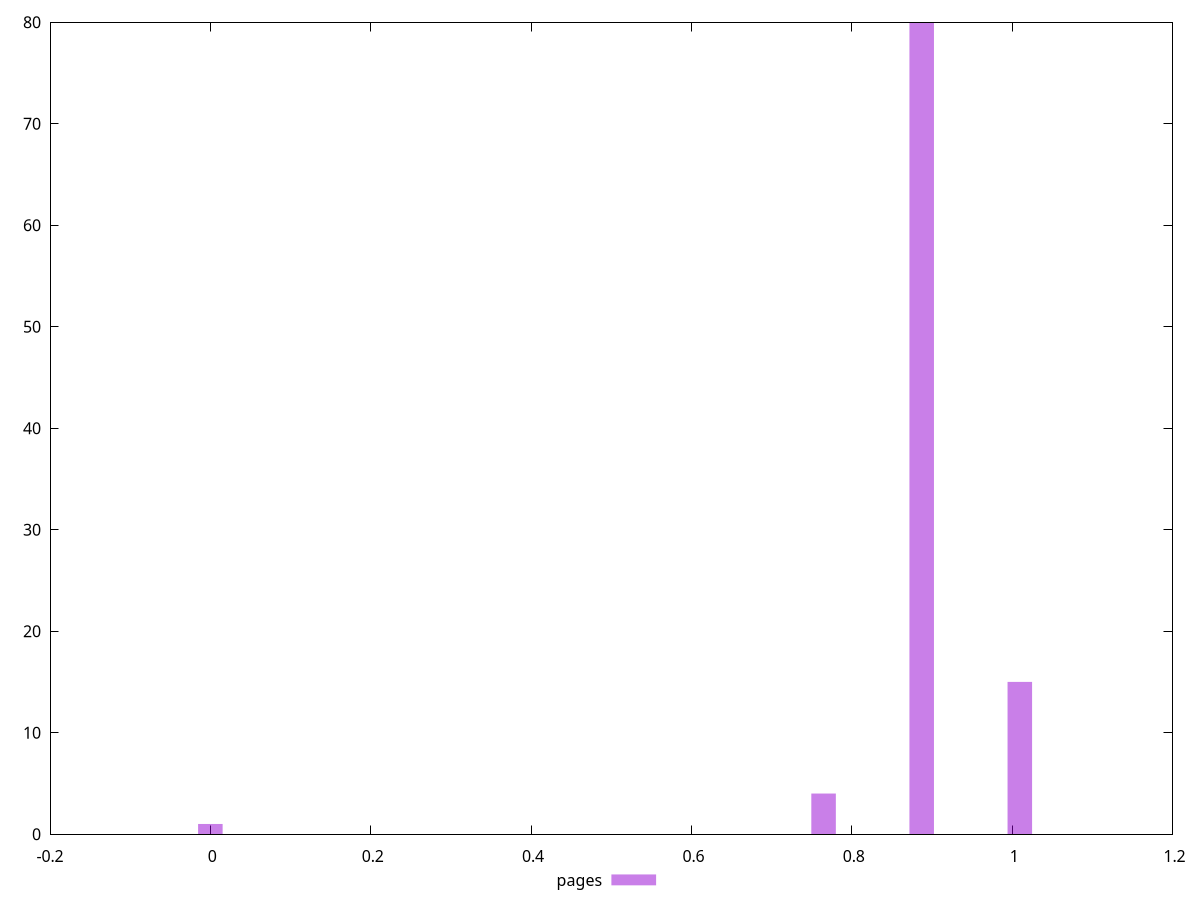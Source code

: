 $_pages <<EOF
1.0095729228134789 15
0.887200447320936 80
0.764827971828393 4
0 1
EOF
set key outside below
set terminal pngcairo
set output "report_00005_2020-11-02T22-26-11.212Z/unused-css-rules/pages//hist.png"
set yrange [0:80]
set boxwidth 0.030593118873135722
set style fill transparent solid 0.5 noborder
plot $_pages title "pages" with boxes ,